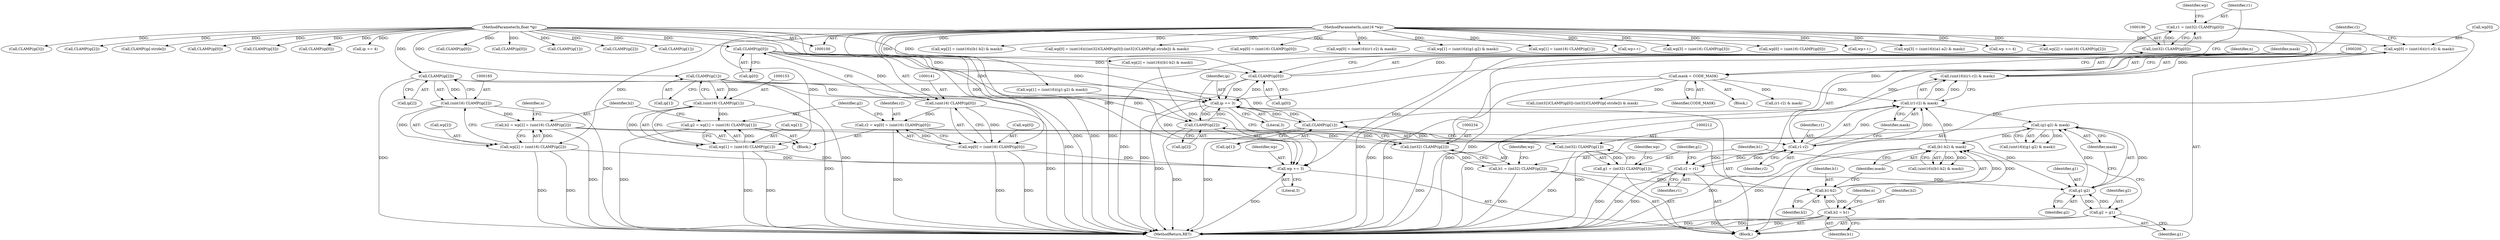digraph "0_libtiff_83a4b92815ea04969d494416eaae3d4c6b338e4a#diff-c8b4b355f9b5c06d585b23138e1c185f_1@array" {
"1000195" [label="(Call,wp[0] = (uint16)((r1-r2) & mask))"];
"1000199" [label="(Call,(uint16)((r1-r2) & mask))"];
"1000201" [label="(Call,(r1-r2) & mask)"];
"1000202" [label="(Call,r1-r2)"];
"1000187" [label="(Call,r1 = (int32) CLAMP(ip[0]))"];
"1000189" [label="(Call,(int32) CLAMP(ip[0]))"];
"1000191" [label="(Call,CLAMP(ip[0]))"];
"1000184" [label="(Call,ip += 3)"];
"1000235" [label="(Call,CLAMP(ip[2]))"];
"1000166" [label="(Call,CLAMP(ip[2]))"];
"1000101" [label="(MethodParameterIn,float *ip)"];
"1000213" [label="(Call,CLAMP(ip[1]))"];
"1000154" [label="(Call,CLAMP(ip[1]))"];
"1000142" [label="(Call,CLAMP(ip[0]))"];
"1000206" [label="(Call,r2 = r1)"];
"1000134" [label="(Call,r2 = wp[0] = (uint16) CLAMP(ip[0]))"];
"1000136" [label="(Call,wp[0] = (uint16) CLAMP(ip[0]))"];
"1000104" [label="(MethodParameterIn,uint16 *wp)"];
"1000140" [label="(Call,(uint16) CLAMP(ip[0]))"];
"1000121" [label="(Call,mask = CODE_MASK)"];
"1000245" [label="(Call,(b1-b2) & mask)"];
"1000246" [label="(Call,b1-b2)"];
"1000231" [label="(Call,b1 = (int32) CLAMP(ip[2]))"];
"1000233" [label="(Call,(int32) CLAMP(ip[2]))"];
"1000158" [label="(Call,b2 = wp[2] = (uint16) CLAMP(ip[2]))"];
"1000160" [label="(Call,wp[2] = (uint16) CLAMP(ip[2]))"];
"1000164" [label="(Call,(uint16) CLAMP(ip[2]))"];
"1000250" [label="(Call,b2 = b1)"];
"1000223" [label="(Call,(g1-g2) & mask)"];
"1000224" [label="(Call,g1-g2)"];
"1000209" [label="(Call,g1 = (int32) CLAMP(ip[1]))"];
"1000211" [label="(Call,(int32) CLAMP(ip[1]))"];
"1000228" [label="(Call,g2 = g1)"];
"1000146" [label="(Call,g2 = wp[1] = (uint16) CLAMP(ip[1]))"];
"1000148" [label="(Call,wp[1] = (uint16) CLAMP(ip[1]))"];
"1000152" [label="(Call,(uint16) CLAMP(ip[1]))"];
"1000181" [label="(Call,wp += 3)"];
"1000136" [label="(Call,wp[0] = (uint16) CLAMP(ip[0]))"];
"1000231" [label="(Call,b1 = (int32) CLAMP(ip[2]))"];
"1000422" [label="(Call,CLAMP(ip[0]))"];
"1000171" [label="(Identifier,n)"];
"1000226" [label="(Identifier,g2)"];
"1000232" [label="(Identifier,b1)"];
"1000444" [label="(Call,((int32)CLAMP(ip[0])-(int32)CLAMP(ip[-stride])) & mask)"];
"1000177" [label="(Block,)"];
"1000241" [label="(Identifier,wp)"];
"1000191" [label="(Call,CLAMP(ip[0]))"];
"1000426" [label="(Call,wp++)"];
"1000161" [label="(Call,wp[2])"];
"1000134" [label="(Call,r2 = wp[0] = (uint16) CLAMP(ip[0]))"];
"1000243" [label="(Call,(uint16)((b1-b2) & mask))"];
"1000398" [label="(Call,wp[3] = (uint16)((a1-a2) & mask))"];
"1000224" [label="(Call,g1-g2)"];
"1000147" [label="(Identifier,g2)"];
"1000318" [label="(Call,wp += 4)"];
"1000219" [label="(Identifier,wp)"];
"1000247" [label="(Identifier,b1)"];
"1000285" [label="(Call,wp[2] = (uint16) CLAMP(ip[2]))"];
"1000140" [label="(Call,(uint16) CLAMP(ip[0]))"];
"1000376" [label="(Call,wp[2] = (uint16)((b1-b2) & mask))"];
"1000137" [label="(Call,wp[0])"];
"1000195" [label="(Call,wp[0] = (uint16)((r1-r2) & mask))"];
"1000448" [label="(Call,CLAMP(ip[0]))"];
"1000279" [label="(Call,CLAMP(ip[1]))"];
"1000213" [label="(Call,CLAMP(ip[1]))"];
"1000104" [label="(MethodParameterIn,uint16 *wp)"];
"1000101" [label="(MethodParameterIn,float *ip)"];
"1000438" [label="(Call,wp[0] = (uint16)(((int32)CLAMP(ip[0])-(int32)CLAMP(ip[-stride])) & mask))"];
"1000185" [label="(Identifier,ip)"];
"1000227" [label="(Identifier,mask)"];
"1000245" [label="(Call,(b1-b2) & mask)"];
"1000181" [label="(Call,wp += 3)"];
"1000133" [label="(Block,)"];
"1000164" [label="(Call,(uint16) CLAMP(ip[2]))"];
"1000154" [label="(Call,CLAMP(ip[1]))"];
"1000246" [label="(Call,b1-b2)"];
"1000249" [label="(Identifier,mask)"];
"1000201" [label="(Call,(r1-r2) & mask)"];
"1000291" [label="(Call,CLAMP(ip[2]))"];
"1000187" [label="(Call,r1 = (int32) CLAMP(ip[0]))"];
"1000123" [label="(Identifier,CODE_MASK)"];
"1000233" [label="(Call,(int32) CLAMP(ip[2]))"];
"1000192" [label="(Call,ip[0])"];
"1000350" [label="(Call,CLAMP(ip[1]))"];
"1000146" [label="(Call,g2 = wp[1] = (uint16) CLAMP(ip[1]))"];
"1000106" [label="(Block,)"];
"1000261" [label="(Call,wp[0] = (uint16) CLAMP(ip[0]))"];
"1000202" [label="(Call,r1-r2)"];
"1000209" [label="(Call,g1 = (int32) CLAMP(ip[1]))"];
"1000122" [label="(Identifier,mask)"];
"1000149" [label="(Call,wp[1])"];
"1000210" [label="(Identifier,g1)"];
"1000182" [label="(Identifier,wp)"];
"1000184" [label="(Call,ip += 3)"];
"1000225" [label="(Identifier,g1)"];
"1000206" [label="(Call,r2 = r1)"];
"1000394" [label="(Call,CLAMP(ip[3]))"];
"1000372" [label="(Call,CLAMP(ip[2]))"];
"1000183" [label="(Literal,3)"];
"1000223" [label="(Call,(g1-g2) & mask)"];
"1000211" [label="(Call,(int32) CLAMP(ip[1]))"];
"1000338" [label="(Call,(r1-r2) & mask)"];
"1000126" [label="(Identifier,n)"];
"1000332" [label="(Call,wp[0] = (uint16)((r1-r2) & mask))"];
"1000159" [label="(Identifier,b2)"];
"1000354" [label="(Call,wp[1] = (uint16)((g1-g2) & mask))"];
"1000167" [label="(Call,ip[2])"];
"1000214" [label="(Call,ip[1])"];
"1000239" [label="(Call,wp[2] = (uint16)((b1-b2) & mask))"];
"1000166" [label="(Call,CLAMP(ip[2]))"];
"1000148" [label="(Call,wp[1] = (uint16) CLAMP(ip[1]))"];
"1000186" [label="(Literal,3)"];
"1000454" [label="(Call,CLAMP(ip[-stride]))"];
"1000236" [label="(Call,ip[2])"];
"1000207" [label="(Identifier,r2)"];
"1000160" [label="(Call,wp[2] = (uint16) CLAMP(ip[2]))"];
"1000197" [label="(Identifier,wp)"];
"1000273" [label="(Call,wp[1] = (uint16) CLAMP(ip[1]))"];
"1000460" [label="(Call,wp++)"];
"1000250" [label="(Call,b2 = b1)"];
"1000199" [label="(Call,(uint16)((r1-r2) & mask))"];
"1000297" [label="(Call,wp[3] = (uint16) CLAMP(ip[3]))"];
"1000267" [label="(Call,CLAMP(ip[0]))"];
"1000252" [label="(Identifier,b1)"];
"1000230" [label="(Identifier,g1)"];
"1000204" [label="(Identifier,r2)"];
"1000303" [label="(Call,CLAMP(ip[3]))"];
"1000228" [label="(Call,g2 = g1)"];
"1000205" [label="(Identifier,mask)"];
"1000135" [label="(Identifier,r2)"];
"1000143" [label="(Call,ip[0])"];
"1000229" [label="(Identifier,g2)"];
"1000235" [label="(Call,CLAMP(ip[2]))"];
"1000158" [label="(Call,b2 = wp[2] = (uint16) CLAMP(ip[2]))"];
"1000189" [label="(Call,(int32) CLAMP(ip[0]))"];
"1000155" [label="(Call,ip[1])"];
"1000221" [label="(Call,(uint16)((g1-g2) & mask))"];
"1000121" [label="(Call,mask = CODE_MASK)"];
"1000196" [label="(Call,wp[0])"];
"1000217" [label="(Call,wp[1] = (uint16)((g1-g2) & mask))"];
"1000188" [label="(Identifier,r1)"];
"1000175" [label="(Identifier,n)"];
"1000416" [label="(Call,wp[0] = (uint16) CLAMP(ip[0]))"];
"1000142" [label="(Call,CLAMP(ip[0]))"];
"1000248" [label="(Identifier,b2)"];
"1000208" [label="(Identifier,r1)"];
"1000203" [label="(Identifier,r1)"];
"1000251" [label="(Identifier,b2)"];
"1000328" [label="(Call,CLAMP(ip[0]))"];
"1000321" [label="(Call,ip += 4)"];
"1000465" [label="(MethodReturn,RET)"];
"1000152" [label="(Call,(uint16) CLAMP(ip[1]))"];
"1000195" -> "1000177"  [label="AST: "];
"1000195" -> "1000199"  [label="CFG: "];
"1000196" -> "1000195"  [label="AST: "];
"1000199" -> "1000195"  [label="AST: "];
"1000207" -> "1000195"  [label="CFG: "];
"1000195" -> "1000465"  [label="DDG: "];
"1000195" -> "1000465"  [label="DDG: "];
"1000195" -> "1000181"  [label="DDG: "];
"1000199" -> "1000195"  [label="DDG: "];
"1000104" -> "1000195"  [label="DDG: "];
"1000199" -> "1000201"  [label="CFG: "];
"1000200" -> "1000199"  [label="AST: "];
"1000201" -> "1000199"  [label="AST: "];
"1000199" -> "1000465"  [label="DDG: "];
"1000201" -> "1000199"  [label="DDG: "];
"1000201" -> "1000199"  [label="DDG: "];
"1000201" -> "1000205"  [label="CFG: "];
"1000202" -> "1000201"  [label="AST: "];
"1000205" -> "1000201"  [label="AST: "];
"1000201" -> "1000465"  [label="DDG: "];
"1000202" -> "1000201"  [label="DDG: "];
"1000202" -> "1000201"  [label="DDG: "];
"1000121" -> "1000201"  [label="DDG: "];
"1000245" -> "1000201"  [label="DDG: "];
"1000201" -> "1000223"  [label="DDG: "];
"1000202" -> "1000204"  [label="CFG: "];
"1000203" -> "1000202"  [label="AST: "];
"1000204" -> "1000202"  [label="AST: "];
"1000205" -> "1000202"  [label="CFG: "];
"1000187" -> "1000202"  [label="DDG: "];
"1000206" -> "1000202"  [label="DDG: "];
"1000134" -> "1000202"  [label="DDG: "];
"1000202" -> "1000206"  [label="DDG: "];
"1000187" -> "1000177"  [label="AST: "];
"1000187" -> "1000189"  [label="CFG: "];
"1000188" -> "1000187"  [label="AST: "];
"1000189" -> "1000187"  [label="AST: "];
"1000197" -> "1000187"  [label="CFG: "];
"1000187" -> "1000465"  [label="DDG: "];
"1000189" -> "1000187"  [label="DDG: "];
"1000189" -> "1000191"  [label="CFG: "];
"1000190" -> "1000189"  [label="AST: "];
"1000191" -> "1000189"  [label="AST: "];
"1000189" -> "1000465"  [label="DDG: "];
"1000191" -> "1000189"  [label="DDG: "];
"1000191" -> "1000192"  [label="CFG: "];
"1000192" -> "1000191"  [label="AST: "];
"1000191" -> "1000465"  [label="DDG: "];
"1000191" -> "1000184"  [label="DDG: "];
"1000184" -> "1000191"  [label="DDG: "];
"1000142" -> "1000191"  [label="DDG: "];
"1000101" -> "1000191"  [label="DDG: "];
"1000184" -> "1000177"  [label="AST: "];
"1000184" -> "1000186"  [label="CFG: "];
"1000185" -> "1000184"  [label="AST: "];
"1000186" -> "1000184"  [label="AST: "];
"1000188" -> "1000184"  [label="CFG: "];
"1000184" -> "1000465"  [label="DDG: "];
"1000235" -> "1000184"  [label="DDG: "];
"1000213" -> "1000184"  [label="DDG: "];
"1000142" -> "1000184"  [label="DDG: "];
"1000154" -> "1000184"  [label="DDG: "];
"1000166" -> "1000184"  [label="DDG: "];
"1000101" -> "1000184"  [label="DDG: "];
"1000184" -> "1000213"  [label="DDG: "];
"1000184" -> "1000235"  [label="DDG: "];
"1000235" -> "1000233"  [label="AST: "];
"1000235" -> "1000236"  [label="CFG: "];
"1000236" -> "1000235"  [label="AST: "];
"1000233" -> "1000235"  [label="CFG: "];
"1000235" -> "1000465"  [label="DDG: "];
"1000235" -> "1000233"  [label="DDG: "];
"1000166" -> "1000235"  [label="DDG: "];
"1000101" -> "1000235"  [label="DDG: "];
"1000166" -> "1000164"  [label="AST: "];
"1000166" -> "1000167"  [label="CFG: "];
"1000167" -> "1000166"  [label="AST: "];
"1000164" -> "1000166"  [label="CFG: "];
"1000166" -> "1000465"  [label="DDG: "];
"1000166" -> "1000164"  [label="DDG: "];
"1000101" -> "1000166"  [label="DDG: "];
"1000101" -> "1000100"  [label="AST: "];
"1000101" -> "1000465"  [label="DDG: "];
"1000101" -> "1000142"  [label="DDG: "];
"1000101" -> "1000154"  [label="DDG: "];
"1000101" -> "1000213"  [label="DDG: "];
"1000101" -> "1000267"  [label="DDG: "];
"1000101" -> "1000279"  [label="DDG: "];
"1000101" -> "1000291"  [label="DDG: "];
"1000101" -> "1000303"  [label="DDG: "];
"1000101" -> "1000321"  [label="DDG: "];
"1000101" -> "1000328"  [label="DDG: "];
"1000101" -> "1000350"  [label="DDG: "];
"1000101" -> "1000372"  [label="DDG: "];
"1000101" -> "1000394"  [label="DDG: "];
"1000101" -> "1000422"  [label="DDG: "];
"1000101" -> "1000448"  [label="DDG: "];
"1000101" -> "1000454"  [label="DDG: "];
"1000213" -> "1000211"  [label="AST: "];
"1000213" -> "1000214"  [label="CFG: "];
"1000214" -> "1000213"  [label="AST: "];
"1000211" -> "1000213"  [label="CFG: "];
"1000213" -> "1000465"  [label="DDG: "];
"1000213" -> "1000211"  [label="DDG: "];
"1000154" -> "1000213"  [label="DDG: "];
"1000154" -> "1000152"  [label="AST: "];
"1000154" -> "1000155"  [label="CFG: "];
"1000155" -> "1000154"  [label="AST: "];
"1000152" -> "1000154"  [label="CFG: "];
"1000154" -> "1000465"  [label="DDG: "];
"1000154" -> "1000152"  [label="DDG: "];
"1000142" -> "1000140"  [label="AST: "];
"1000142" -> "1000143"  [label="CFG: "];
"1000143" -> "1000142"  [label="AST: "];
"1000140" -> "1000142"  [label="CFG: "];
"1000142" -> "1000465"  [label="DDG: "];
"1000142" -> "1000140"  [label="DDG: "];
"1000206" -> "1000177"  [label="AST: "];
"1000206" -> "1000208"  [label="CFG: "];
"1000207" -> "1000206"  [label="AST: "];
"1000208" -> "1000206"  [label="AST: "];
"1000210" -> "1000206"  [label="CFG: "];
"1000206" -> "1000465"  [label="DDG: "];
"1000206" -> "1000465"  [label="DDG: "];
"1000134" -> "1000133"  [label="AST: "];
"1000134" -> "1000136"  [label="CFG: "];
"1000135" -> "1000134"  [label="AST: "];
"1000136" -> "1000134"  [label="AST: "];
"1000147" -> "1000134"  [label="CFG: "];
"1000134" -> "1000465"  [label="DDG: "];
"1000136" -> "1000134"  [label="DDG: "];
"1000140" -> "1000134"  [label="DDG: "];
"1000136" -> "1000140"  [label="CFG: "];
"1000137" -> "1000136"  [label="AST: "];
"1000140" -> "1000136"  [label="AST: "];
"1000136" -> "1000465"  [label="DDG: "];
"1000136" -> "1000465"  [label="DDG: "];
"1000104" -> "1000136"  [label="DDG: "];
"1000140" -> "1000136"  [label="DDG: "];
"1000136" -> "1000181"  [label="DDG: "];
"1000104" -> "1000100"  [label="AST: "];
"1000104" -> "1000465"  [label="DDG: "];
"1000104" -> "1000148"  [label="DDG: "];
"1000104" -> "1000160"  [label="DDG: "];
"1000104" -> "1000181"  [label="DDG: "];
"1000104" -> "1000217"  [label="DDG: "];
"1000104" -> "1000239"  [label="DDG: "];
"1000104" -> "1000261"  [label="DDG: "];
"1000104" -> "1000273"  [label="DDG: "];
"1000104" -> "1000285"  [label="DDG: "];
"1000104" -> "1000297"  [label="DDG: "];
"1000104" -> "1000318"  [label="DDG: "];
"1000104" -> "1000332"  [label="DDG: "];
"1000104" -> "1000354"  [label="DDG: "];
"1000104" -> "1000376"  [label="DDG: "];
"1000104" -> "1000398"  [label="DDG: "];
"1000104" -> "1000416"  [label="DDG: "];
"1000104" -> "1000426"  [label="DDG: "];
"1000104" -> "1000438"  [label="DDG: "];
"1000104" -> "1000460"  [label="DDG: "];
"1000141" -> "1000140"  [label="AST: "];
"1000140" -> "1000465"  [label="DDG: "];
"1000121" -> "1000106"  [label="AST: "];
"1000121" -> "1000123"  [label="CFG: "];
"1000122" -> "1000121"  [label="AST: "];
"1000123" -> "1000121"  [label="AST: "];
"1000126" -> "1000121"  [label="CFG: "];
"1000121" -> "1000465"  [label="DDG: "];
"1000121" -> "1000465"  [label="DDG: "];
"1000121" -> "1000338"  [label="DDG: "];
"1000121" -> "1000444"  [label="DDG: "];
"1000245" -> "1000243"  [label="AST: "];
"1000245" -> "1000249"  [label="CFG: "];
"1000246" -> "1000245"  [label="AST: "];
"1000249" -> "1000245"  [label="AST: "];
"1000243" -> "1000245"  [label="CFG: "];
"1000245" -> "1000465"  [label="DDG: "];
"1000245" -> "1000465"  [label="DDG: "];
"1000245" -> "1000243"  [label="DDG: "];
"1000245" -> "1000243"  [label="DDG: "];
"1000246" -> "1000245"  [label="DDG: "];
"1000246" -> "1000245"  [label="DDG: "];
"1000223" -> "1000245"  [label="DDG: "];
"1000246" -> "1000248"  [label="CFG: "];
"1000247" -> "1000246"  [label="AST: "];
"1000248" -> "1000246"  [label="AST: "];
"1000249" -> "1000246"  [label="CFG: "];
"1000231" -> "1000246"  [label="DDG: "];
"1000158" -> "1000246"  [label="DDG: "];
"1000250" -> "1000246"  [label="DDG: "];
"1000246" -> "1000250"  [label="DDG: "];
"1000231" -> "1000177"  [label="AST: "];
"1000231" -> "1000233"  [label="CFG: "];
"1000232" -> "1000231"  [label="AST: "];
"1000233" -> "1000231"  [label="AST: "];
"1000241" -> "1000231"  [label="CFG: "];
"1000231" -> "1000465"  [label="DDG: "];
"1000233" -> "1000231"  [label="DDG: "];
"1000234" -> "1000233"  [label="AST: "];
"1000233" -> "1000465"  [label="DDG: "];
"1000158" -> "1000133"  [label="AST: "];
"1000158" -> "1000160"  [label="CFG: "];
"1000159" -> "1000158"  [label="AST: "];
"1000160" -> "1000158"  [label="AST: "];
"1000171" -> "1000158"  [label="CFG: "];
"1000158" -> "1000465"  [label="DDG: "];
"1000160" -> "1000158"  [label="DDG: "];
"1000164" -> "1000158"  [label="DDG: "];
"1000160" -> "1000164"  [label="CFG: "];
"1000161" -> "1000160"  [label="AST: "];
"1000164" -> "1000160"  [label="AST: "];
"1000160" -> "1000465"  [label="DDG: "];
"1000160" -> "1000465"  [label="DDG: "];
"1000164" -> "1000160"  [label="DDG: "];
"1000160" -> "1000181"  [label="DDG: "];
"1000165" -> "1000164"  [label="AST: "];
"1000164" -> "1000465"  [label="DDG: "];
"1000250" -> "1000177"  [label="AST: "];
"1000250" -> "1000252"  [label="CFG: "];
"1000251" -> "1000250"  [label="AST: "];
"1000252" -> "1000250"  [label="AST: "];
"1000175" -> "1000250"  [label="CFG: "];
"1000250" -> "1000465"  [label="DDG: "];
"1000250" -> "1000465"  [label="DDG: "];
"1000223" -> "1000221"  [label="AST: "];
"1000223" -> "1000227"  [label="CFG: "];
"1000224" -> "1000223"  [label="AST: "];
"1000227" -> "1000223"  [label="AST: "];
"1000221" -> "1000223"  [label="CFG: "];
"1000223" -> "1000465"  [label="DDG: "];
"1000223" -> "1000221"  [label="DDG: "];
"1000223" -> "1000221"  [label="DDG: "];
"1000224" -> "1000223"  [label="DDG: "];
"1000224" -> "1000223"  [label="DDG: "];
"1000224" -> "1000226"  [label="CFG: "];
"1000225" -> "1000224"  [label="AST: "];
"1000226" -> "1000224"  [label="AST: "];
"1000227" -> "1000224"  [label="CFG: "];
"1000209" -> "1000224"  [label="DDG: "];
"1000228" -> "1000224"  [label="DDG: "];
"1000146" -> "1000224"  [label="DDG: "];
"1000224" -> "1000228"  [label="DDG: "];
"1000209" -> "1000177"  [label="AST: "];
"1000209" -> "1000211"  [label="CFG: "];
"1000210" -> "1000209"  [label="AST: "];
"1000211" -> "1000209"  [label="AST: "];
"1000219" -> "1000209"  [label="CFG: "];
"1000209" -> "1000465"  [label="DDG: "];
"1000211" -> "1000209"  [label="DDG: "];
"1000212" -> "1000211"  [label="AST: "];
"1000211" -> "1000465"  [label="DDG: "];
"1000228" -> "1000177"  [label="AST: "];
"1000228" -> "1000230"  [label="CFG: "];
"1000229" -> "1000228"  [label="AST: "];
"1000230" -> "1000228"  [label="AST: "];
"1000232" -> "1000228"  [label="CFG: "];
"1000228" -> "1000465"  [label="DDG: "];
"1000228" -> "1000465"  [label="DDG: "];
"1000146" -> "1000133"  [label="AST: "];
"1000146" -> "1000148"  [label="CFG: "];
"1000147" -> "1000146"  [label="AST: "];
"1000148" -> "1000146"  [label="AST: "];
"1000159" -> "1000146"  [label="CFG: "];
"1000146" -> "1000465"  [label="DDG: "];
"1000148" -> "1000146"  [label="DDG: "];
"1000152" -> "1000146"  [label="DDG: "];
"1000148" -> "1000152"  [label="CFG: "];
"1000149" -> "1000148"  [label="AST: "];
"1000152" -> "1000148"  [label="AST: "];
"1000148" -> "1000465"  [label="DDG: "];
"1000148" -> "1000465"  [label="DDG: "];
"1000152" -> "1000148"  [label="DDG: "];
"1000148" -> "1000181"  [label="DDG: "];
"1000153" -> "1000152"  [label="AST: "];
"1000152" -> "1000465"  [label="DDG: "];
"1000181" -> "1000177"  [label="AST: "];
"1000181" -> "1000183"  [label="CFG: "];
"1000182" -> "1000181"  [label="AST: "];
"1000183" -> "1000181"  [label="AST: "];
"1000185" -> "1000181"  [label="CFG: "];
"1000181" -> "1000465"  [label="DDG: "];
"1000239" -> "1000181"  [label="DDG: "];
"1000217" -> "1000181"  [label="DDG: "];
}
